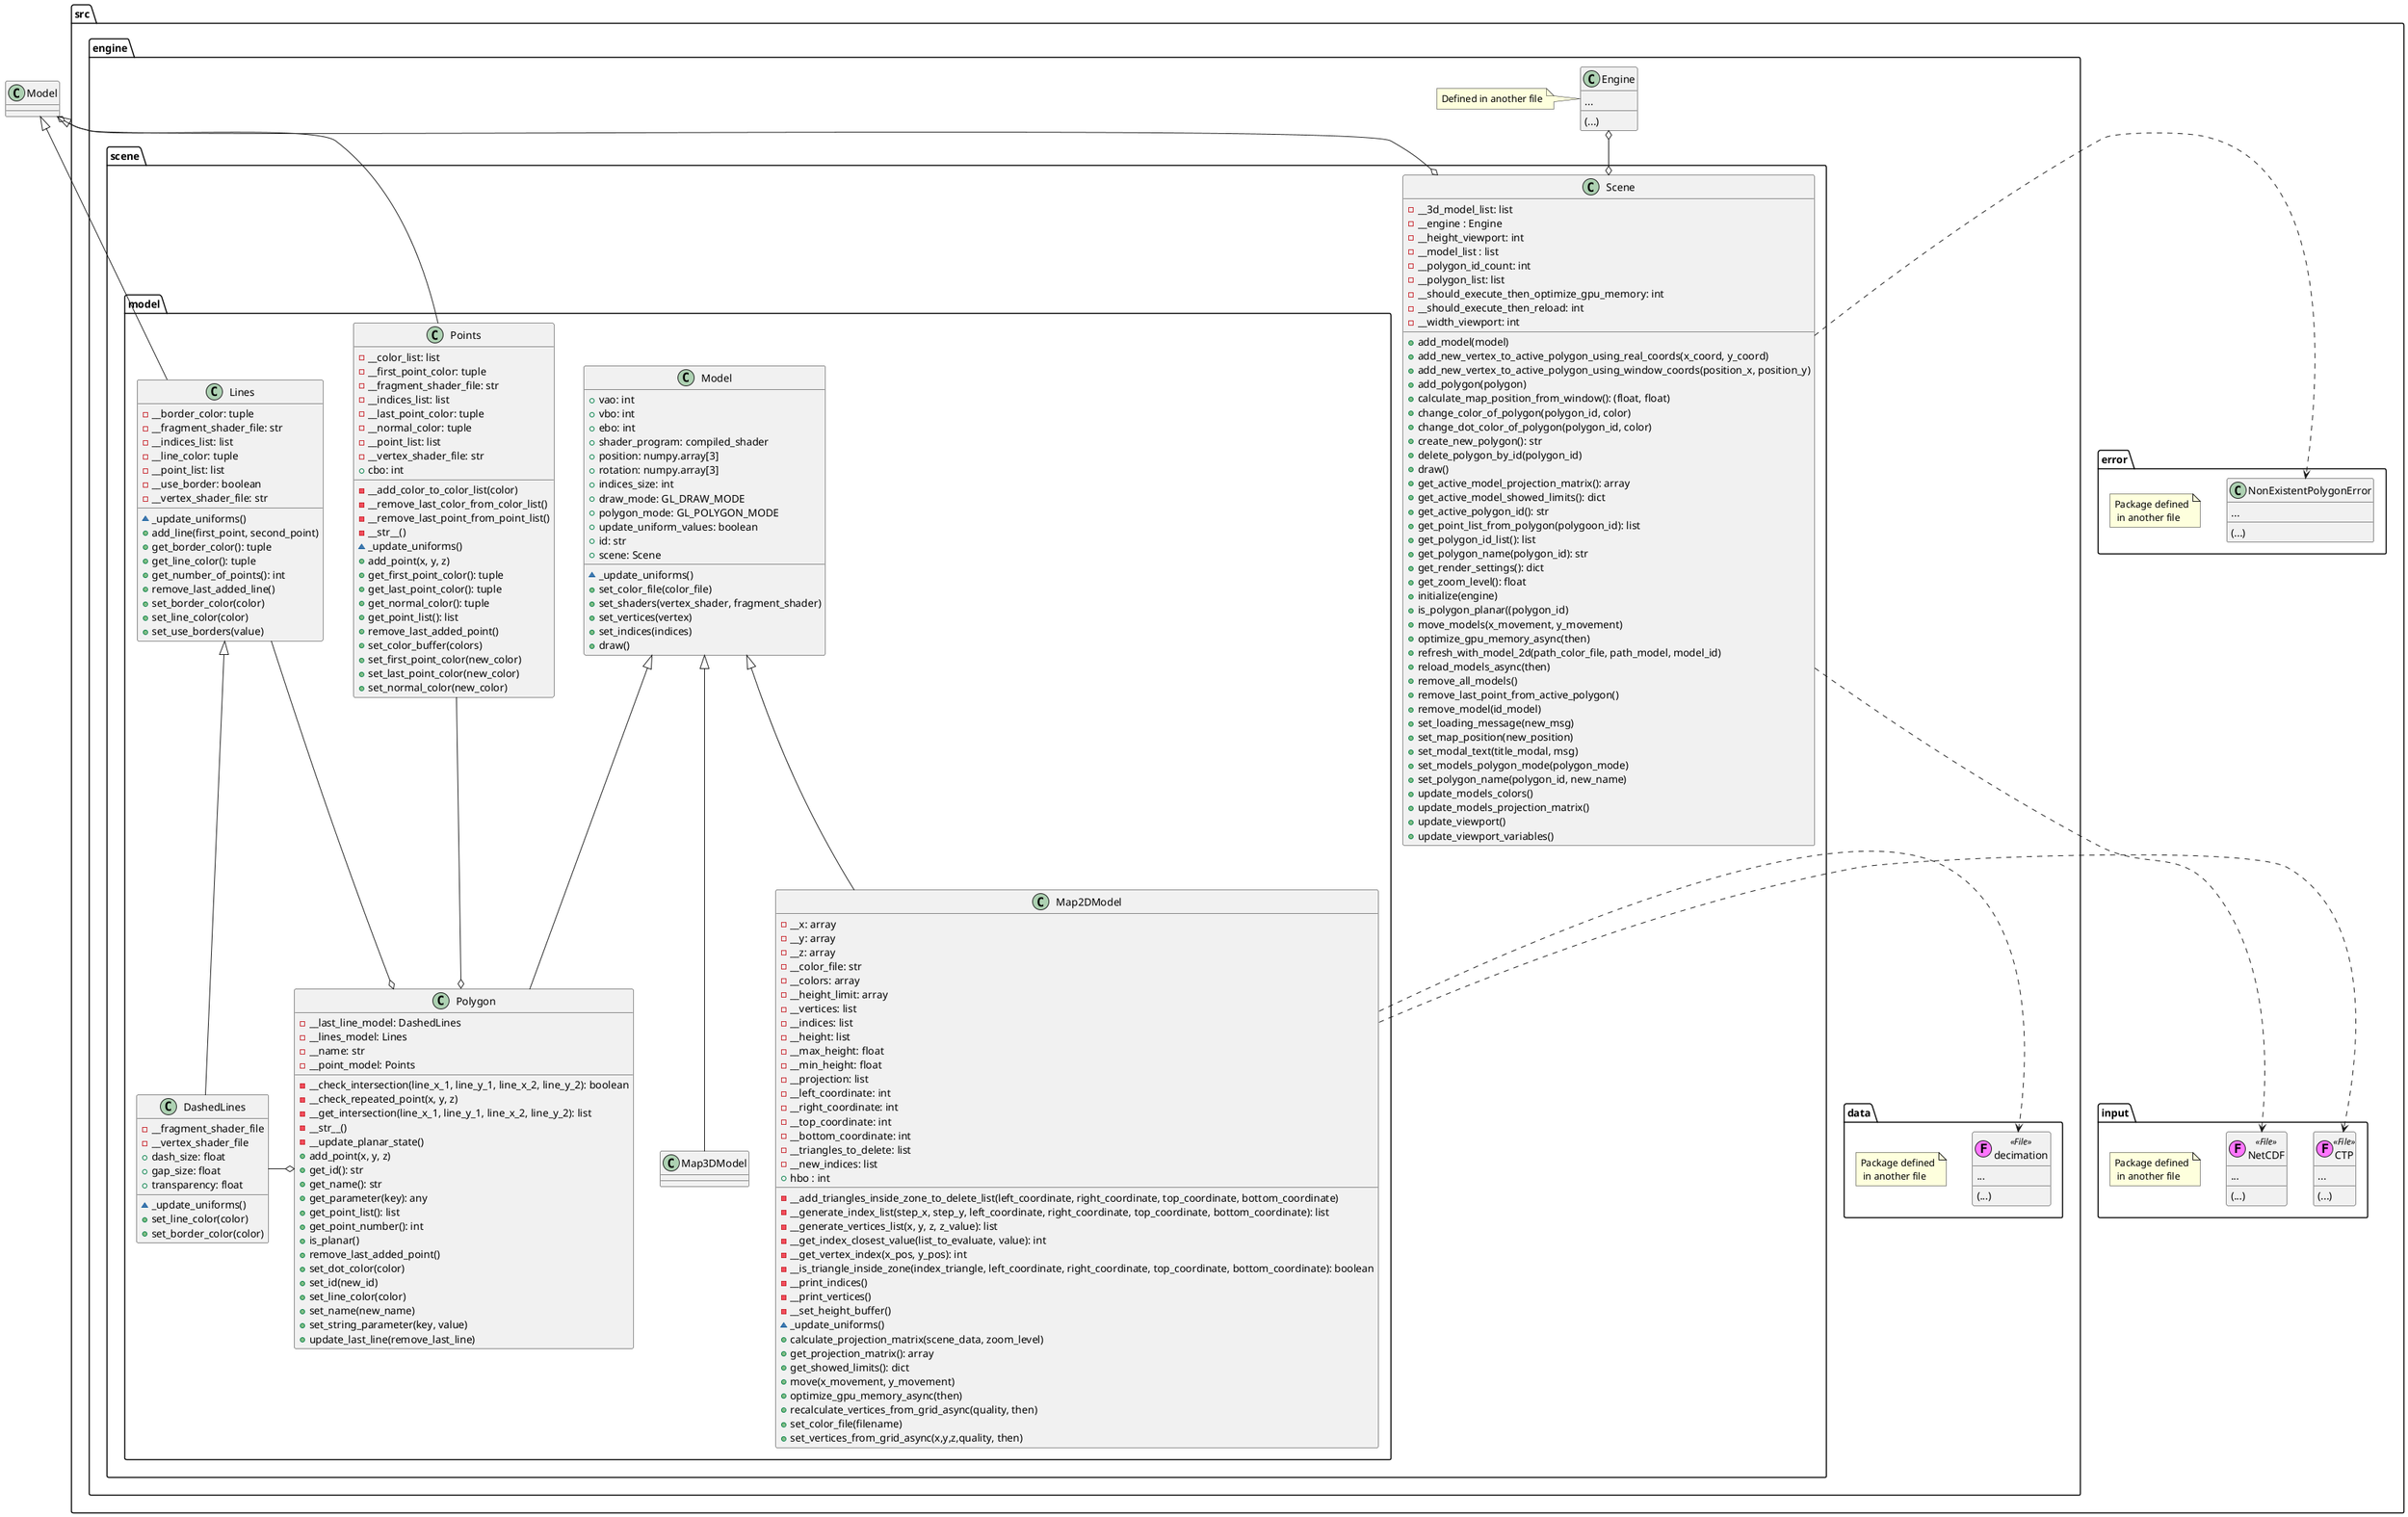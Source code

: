 @startuml
'https://plantuml.com/class-diagram

!$file = "(F,#ff75ff) File"

package src {

    package input {
        note "Package defined\n in another file" as n

        class NetCDF <<$file>>{
            ...
            (...)
        }

        class CTP  <<$file>>{
            ...
            (...)
        }
    }


    package error {
        note "Package defined\n in another file" as n_error
        class NonExistentPolygonError {
        ...
        (...)
        }
    }

    package engine {
        class Engine {
            ...
            (...)
        }
        note left: Defined in another file

        package data{
            note "Package defined\n in another file" as n2

            class decimation <<$file>>{
                ...
                (...)
            }
        }

        package scene {

            class Scene{
                + add_model(model)
                + add_new_vertex_to_active_polygon_using_real_coords(x_coord, y_coord)
                + add_new_vertex_to_active_polygon_using_window_coords(position_x, position_y)
                + add_polygon(polygon)
                + calculate_map_position_from_window(): (float, float)
                + change_color_of_polygon(polygon_id, color)
                + change_dot_color_of_polygon(polygon_id, color)
                + create_new_polygon(): str
                + delete_polygon_by_id(polygon_id)
                + draw()
                + get_active_model_projection_matrix(): array
                + get_active_model_showed_limits(): dict
                + get_active_polygon_id(): str
                + get_point_list_from_polygon(polygoon_id): list
                + get_polygon_id_list(): list
                + get_polygon_name(polygon_id): str
                + get_render_settings(): dict
                + get_zoom_level(): float
                + initialize(engine)
                + is_polygon_planar((polygon_id)
                + move_models(x_movement, y_movement)
                + optimize_gpu_memory_async(then)
                + refresh_with_model_2d(path_color_file, path_model, model_id)
                + reload_models_async(then)
                + remove_all_models()
                + remove_last_point_from_active_polygon()
                + remove_model(id_model)
                + set_loading_message(new_msg)
                + set_map_position(new_position)
                + set_modal_text(title_modal, msg)
                + set_models_polygon_mode(polygon_mode)
                + set_polygon_name(polygon_id, new_name)
                + update_models_colors()
                + update_models_projection_matrix()
                + update_viewport()
                + update_viewport_variables()

                - __3d_model_list: list
                - __engine : Engine
                - __height_viewport: int
                - __model_list : list
                - __polygon_id_count: int
                - __polygon_list: list
                - __should_execute_then_optimize_gpu_memory: int
                - __should_execute_then_reload: int
                - __width_viewport: int
            }


            package model {
                class Model {
                    + vao: int
                    + vbo: int
                    + ebo: int
                    + shader_program: compiled_shader
                    + position: numpy.array[3]
                    + rotation: numpy.array[3]
                    + indices_size: int
                    + draw_mode: GL_DRAW_MODE
                    + polygon_mode: GL_POLYGON_MODE
                    + update_uniform_values: boolean
                    + id: str
                    + scene: Scene

                    ~ _update_uniforms()
                    + set_color_file(color_file)
                    + set_shaders(vertex_shader, fragment_shader)
                    + set_vertices(vertex)
                    + set_indices(indices)
                    + draw()
                }
                class Points {
                    - __color_list: list
                    - __first_point_color: tuple
                    - __fragment_shader_file: str
                    - __indices_list: list
                    - __last_point_color: tuple
                    - __normal_color: tuple
                    - __point_list: list
                    - __vertex_shader_file: str
                    + cbo: int

                    - __add_color_to_color_list(color)
                    - __remove_last_color_from_color_list()
                    - __remove_last_point_from_point_list()
                    - __str__()
                    ~ _update_uniforms()
                    + add_point(x, y, z)
                    + get_first_point_color(): tuple
                    + get_last_point_color(): tuple
                    + get_normal_color(): tuple
                    + get_point_list(): list
                    + remove_last_added_point()
                    + set_color_buffer(colors)
                    + set_first_point_color(new_color)
                    + set_last_point_color(new_color)
                    + set_normal_color(new_color)
                }
                class Map3DModel
                class Map2DModel {
                    - __x: array
                    - __y: array
                    - __z: array
                    - __color_file: str
                    - __colors: array
                    - __height_limit: array
                    - __vertices: list
                    - __indices: list
                    - __height: list
                    - __max_height: float
                    - __min_height: float
                    - __projection: list
                    - __left_coordinate: int
                    - __right_coordinate: int
                    - __top_coordinate: int
                    - __bottom_coordinate: int
                    - __triangles_to_delete: list
                    - __new_indices: list
                    + hbo : int


                    - __add_triangles_inside_zone_to_delete_list(left_coordinate, right_coordinate, top_coordinate, bottom_coordinate)
                    - __generate_index_list(step_x, step_y, left_coordinate, right_coordinate, top_coordinate, bottom_coordinate): list
                    - __generate_vertices_list(x, y, z, z_value): list
                    - __get_index_closest_value(list_to_evaluate, value): int
                    - __get_vertex_index(x_pos, y_pos): int
                    - __is_triangle_inside_zone(index_triangle, left_coordinate, right_coordinate, top_coordinate, bottom_coordinate): boolean
                    - __print_indices()
                    - __print_vertices()
                    - __set_height_buffer()
                    ~ _update_uniforms()
                    + calculate_projection_matrix(scene_data, zoom_level)
                    + get_projection_matrix(): array
                    + get_showed_limits(): dict
                    + move(x_movement, y_movement)
                    + optimize_gpu_memory_async(then)
                    + recalculate_vertices_from_grid_async(quality, then)
                    + set_color_file(filename)
                    + set_vertices_from_grid_async(x,y,z,quality, then)

                }
                class Lines {
                    - __border_color: tuple
                    - __fragment_shader_file: str
                    - __indices_list: list
                    - __line_color: tuple
                    - __point_list: list
                    - __use_border: boolean
                    - __vertex_shader_file: str

                    ~ _update_uniforms()
                    + add_line(first_point, second_point)
                    + get_border_color(): tuple
                    + get_line_color(): tuple
                    + get_number_of_points(): int
                    + remove_last_added_line()
                    + set_border_color(color)
                    + set_line_color(color)
                    + set_use_borders(value)
                }
                class Polygon {
                    - __last_line_model: DashedLines
                    - __lines_model: Lines
                    - __name: str
                    - __point_model: Points


                    - __check_intersection(line_x_1, line_y_1, line_x_2, line_y_2): boolean
                    - __check_repeated_point(x, y, z)
                    - __get_intersection(line_x_1, line_y_1, line_x_2, line_y_2): list
                    - __str__()
                    - __update_planar_state()
                    + add_point(x, y, z)
                    + get_id(): str
                    + get_name(): str
                    + get_parameter(key): any
                    + get_point_list(): list
                    + get_point_number(): int
                    + is_planar()
                    + remove_last_added_point()
                    + set_dot_color(color)
                    + set_id(new_id)
                    + set_line_color(color)
                    + set_name(new_name)
                    + set_string_parameter(key, value)
                    + update_last_line(remove_last_line)
                }
                class DashedLines {
                    - __fragment_shader_file
                    - __vertex_shader_file
                    + dash_size: float
                    + gap_size: float
                    + transparency: float

                    ~ _update_uniforms()
                    + set_line_color(color)
                    + set_border_color(color)
                }
            }
        }
    }
}

Map2DModel -u-|> Model
Map3DModel -u-|> Model
Polygon -u-|> Model
Points -u-|> .Model
Lines -u-|> Model
DashedLines -u-|> Lines


Points --o Polygon
Lines --o Polygon
DashedLines -r--o Polygon

Scene o--o Model
Scene .> NonExistentPolygonError

Map2DModel .> decimation
Map2DModel .> CTP
Scene -l.> NetCDF

Engine o--o Scene

@enduml